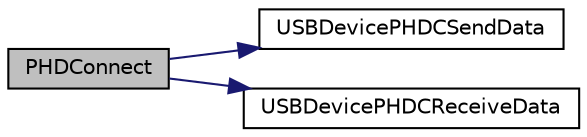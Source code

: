 digraph "PHDConnect"
{
  edge [fontname="Helvetica",fontsize="10",labelfontname="Helvetica",labelfontsize="10"];
  node [fontname="Helvetica",fontsize="10",shape=record];
  rankdir="LR";
  Node1 [label="PHDConnect",height=0.2,width=0.4,color="black", fillcolor="grey75", style="filled", fontcolor="black"];
  Node1 -> Node2 [color="midnightblue",fontsize="10",style="solid",fontname="Helvetica"];
  Node2 [label="USBDevicePHDCSendData",height=0.2,width=0.4,color="black", fillcolor="white", style="filled",URL="$usb__function__phdc_8h.html#afd9792322ada4cbd86455a780ef7b631"];
  Node1 -> Node3 [color="midnightblue",fontsize="10",style="solid",fontname="Helvetica"];
  Node3 [label="USBDevicePHDCReceiveData",height=0.2,width=0.4,color="black", fillcolor="white", style="filled",URL="$usb__function__phdc_8h.html#af1ddcb0d8fe7fb2ee2ba80c7b7a1b2ab"];
}
